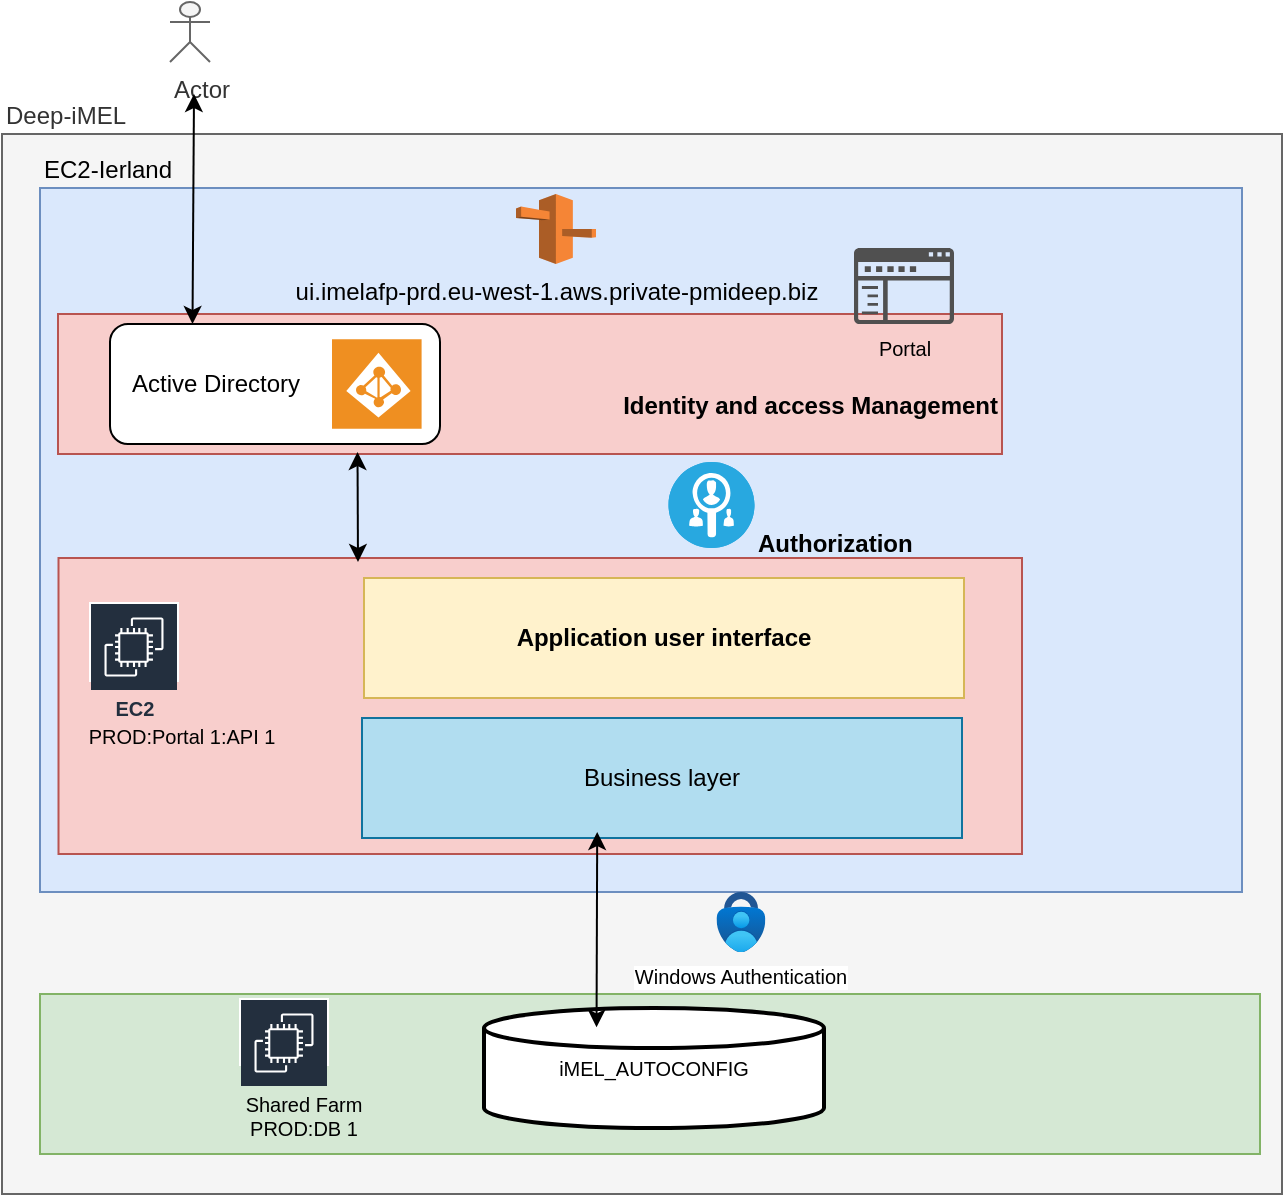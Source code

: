 <mxfile version="24.5.4" type="github">
  <diagram name="Page-1" id="-nh_xPQQfHSRBBNR71u0">
    <mxGraphModel dx="1101" dy="1731" grid="1" gridSize="10" guides="1" tooltips="1" connect="1" arrows="1" fold="1" page="1" pageScale="1" pageWidth="850" pageHeight="1100" background="#ffffff" math="0" shadow="0">
      <root>
        <mxCell id="0" />
        <mxCell id="1" parent="0" />
        <mxCell id="ouPOXtf0R_BEf44Ss9Ox-1" value="Deep-iMEL" style="rounded=0;whiteSpace=wrap;html=1;fillColor=#f5f5f5;fontColor=#333333;strokeColor=#666666;align=left;imageVerticalAlign=top;labelPosition=center;verticalLabelPosition=top;verticalAlign=bottom;" parent="1" vertex="1">
          <mxGeometry x="30" y="-150" width="640" height="530" as="geometry" />
        </mxCell>
        <mxCell id="ouPOXtf0R_BEf44Ss9Ox-2" value="EC2-Ierland" style="rounded=0;whiteSpace=wrap;html=1;strokeColor=#6c8ebf;align=left;verticalAlign=bottom;fontFamily=Helvetica;fontSize=12;fillColor=#dae8fc;labelPosition=center;verticalLabelPosition=top;" parent="1" vertex="1">
          <mxGeometry x="49" y="-123" width="601" height="352" as="geometry" />
        </mxCell>
        <mxCell id="ouPOXtf0R_BEf44Ss9Ox-3" value="Actor" style="shape=umlActor;verticalLabelPosition=bottom;verticalAlign=top;html=1;outlineConnect=0;rounded=1;strokeColor=#666666;align=left;fontFamily=Helvetica;fontSize=12;fontColor=#333333;fillColor=#f5f5f5;" parent="1" vertex="1">
          <mxGeometry x="114" y="-216" width="20" height="30" as="geometry" />
        </mxCell>
        <mxCell id="ouPOXtf0R_BEf44Ss9Ox-4" value="&lt;div&gt;Identity and access Management&lt;/div&gt;&lt;div&gt;&lt;br&gt;&lt;/div&gt;" style="rounded=0;whiteSpace=wrap;html=1;strokeColor=#b85450;align=right;verticalAlign=bottom;fontFamily=Helvetica;fontSize=12;fillColor=#f8cecc;fontStyle=1;labelPosition=center;verticalLabelPosition=middle;" parent="1" vertex="1">
          <mxGeometry x="58" y="-60" width="472" height="70" as="geometry" />
        </mxCell>
        <mxCell id="ouPOXtf0R_BEf44Ss9Ox-7" value="" style="rounded=1;whiteSpace=wrap;html=1;align=left;verticalAlign=middle;fontFamily=Helvetica;fontSize=12;" parent="1" vertex="1">
          <mxGeometry x="84" y="-55" width="165" height="60" as="geometry" />
        </mxCell>
        <mxCell id="ouPOXtf0R_BEf44Ss9Ox-6" value="" style="shadow=0;dashed=0;html=1;strokeColor=none;fillColor=#EF8F21;labelPosition=center;verticalLabelPosition=bottom;verticalAlign=top;align=center;outlineConnect=0;shape=mxgraph.veeam.active_directory;rounded=1;fontFamily=Helvetica;fontSize=12;fontColor=#333333;" parent="1" vertex="1">
          <mxGeometry x="195" y="-47.4" width="44.8" height="44.8" as="geometry" />
        </mxCell>
        <mxCell id="ouPOXtf0R_BEf44Ss9Ox-8" value="&lt;span style=&quot;color: rgb(0, 0, 0); font-size: 12px; text-wrap: nowrap;&quot;&gt;Active Directory&lt;/span&gt;" style="strokeWidth=1;shadow=0;dashed=0;align=center;html=1;shape=mxgraph.mockup.text.textBox;align=left;fontSize=17;spacingLeft=4;spacingTop=-3;whiteSpace=wrap;mainText=;rounded=1;verticalAlign=middle;fontFamily=Helvetica;strokeColor=#FFFFFF;" parent="1" vertex="1">
          <mxGeometry x="88.5" y="-40" width="97.5" height="30" as="geometry" />
        </mxCell>
        <mxCell id="5-6kPBd7d1gziYA4j6xH-2" value="ui.imelafp-prd.eu-west-1.aws.private-pmideep.biz" style="outlineConnect=0;dashed=0;verticalLabelPosition=bottom;verticalAlign=top;align=center;html=1;shape=mxgraph.aws3.route_53;fillColor=#F58536;gradientColor=none;" parent="1" vertex="1">
          <mxGeometry x="287" y="-120" width="40" height="35" as="geometry" />
        </mxCell>
        <mxCell id="5-6kPBd7d1gziYA4j6xH-3" value="Portal" style="sketch=0;pointerEvents=1;shadow=0;dashed=0;html=1;strokeColor=none;labelPosition=center;verticalLabelPosition=bottom;verticalAlign=top;align=center;fillColor=#505050;shape=mxgraph.mscae.intune.company_portal;fontSize=10;" parent="1" vertex="1">
          <mxGeometry x="456" y="-93" width="50" height="38" as="geometry" />
        </mxCell>
        <mxCell id="5-6kPBd7d1gziYA4j6xH-4" value="" style="rounded=0;whiteSpace=wrap;html=1;fillColor=#f8cecc;strokeColor=#b85450;glass=0;shadow=0;" parent="1" vertex="1">
          <mxGeometry x="58.25" y="62" width="481.75" height="148" as="geometry" />
        </mxCell>
        <mxCell id="5-6kPBd7d1gziYA4j6xH-5" value="EC2" style="sketch=0;outlineConnect=0;fontColor=#232F3E;gradientColor=none;strokeColor=#ffffff;fillColor=#232F3E;dashed=0;verticalLabelPosition=bottom;verticalAlign=top;align=center;html=1;whiteSpace=wrap;fontSize=10;fontStyle=1;spacing=3;shape=mxgraph.aws4.productIcon;prIcon=mxgraph.aws4.ec2;labelPosition=center;" parent="1" vertex="1">
          <mxGeometry x="73.5" y="84" width="45" height="40" as="geometry" />
        </mxCell>
        <mxCell id="5-6kPBd7d1gziYA4j6xH-6" value="Authorization" style="text;html=1;align=left;verticalAlign=middle;whiteSpace=wrap;rounded=0;fontStyle=1" parent="1" vertex="1">
          <mxGeometry x="406.25" y="50" width="88.75" height="10" as="geometry" />
        </mxCell>
        <mxCell id="5-6kPBd7d1gziYA4j6xH-7" value="" style="fillColor=#28A8E0;verticalLabelPosition=bottom;sketch=0;html=1;strokeColor=#ffffff;verticalAlign=top;align=center;points=[[0.145,0.145,0],[0.5,0,0],[0.855,0.145,0],[1,0.5,0],[0.855,0.855,0],[0.5,1,0],[0.145,0.855,0],[0,0.5,0]];pointerEvents=1;shape=mxgraph.cisco_safe.compositeIcon;bgIcon=ellipse;resIcon=mxgraph.cisco_safe.capability.identity_authorization_alt;fontSize=10;" parent="1" vertex="1">
          <mxGeometry x="363.25" y="14" width="43" height="43" as="geometry" />
        </mxCell>
        <mxCell id="5-6kPBd7d1gziYA4j6xH-8" value="PROD:Portal 1:API 1" style="text;html=1;align=center;verticalAlign=middle;whiteSpace=wrap;rounded=0;fontSize=10;" parent="1" vertex="1">
          <mxGeometry x="55.5" y="146" width="127.5" height="10" as="geometry" />
        </mxCell>
        <mxCell id="5-6kPBd7d1gziYA4j6xH-9" value="&lt;b&gt;Application user interface&lt;/b&gt;" style="rounded=0;whiteSpace=wrap;html=1;fillColor=#fff2cc;strokeColor=#d6b656;" parent="1" vertex="1">
          <mxGeometry x="211" y="72" width="300" height="60" as="geometry" />
        </mxCell>
        <mxCell id="5-6kPBd7d1gziYA4j6xH-11" value="Business layer" style="rounded=0;whiteSpace=wrap;html=1;fillColor=#b1ddf0;strokeColor=#10739e;" parent="1" vertex="1">
          <mxGeometry x="210" y="142" width="300" height="60" as="geometry" />
        </mxCell>
        <mxCell id="5-6kPBd7d1gziYA4j6xH-12" value="" style="rounded=0;whiteSpace=wrap;html=1;fillColor=#d5e8d4;strokeColor=#82b366;" parent="1" vertex="1">
          <mxGeometry x="49" y="280" width="610" height="80" as="geometry" />
        </mxCell>
        <mxCell id="5-6kPBd7d1gziYA4j6xH-13" value="iMEL_AUTOCONFIG" style="strokeWidth=2;html=1;shape=mxgraph.flowchart.database;whiteSpace=wrap;fontSize=10;" parent="1" vertex="1">
          <mxGeometry x="271" y="287" width="170" height="60" as="geometry" />
        </mxCell>
        <mxCell id="5-6kPBd7d1gziYA4j6xH-14" value="" style="sketch=0;outlineConnect=0;fontColor=#232F3E;gradientColor=none;strokeColor=#ffffff;fillColor=#232F3E;dashed=0;verticalLabelPosition=bottom;verticalAlign=top;align=center;html=1;whiteSpace=wrap;fontSize=10;fontStyle=1;spacing=3;shape=mxgraph.aws4.productIcon;prIcon=mxgraph.aws4.ec2;labelPosition=center;" parent="1" vertex="1">
          <mxGeometry x="148.5" y="282" width="45" height="34" as="geometry" />
        </mxCell>
        <mxCell id="5-6kPBd7d1gziYA4j6xH-15" value="Shared Farm&lt;br&gt;PROD:DB 1" style="text;html=1;align=center;verticalAlign=middle;whiteSpace=wrap;rounded=0;fontSize=10;" parent="1" vertex="1">
          <mxGeometry x="116.5" y="336" width="127.5" height="10" as="geometry" />
        </mxCell>
        <mxCell id="5-6kPBd7d1gziYA4j6xH-17" value="Windows Authentication" style="image;aspect=fixed;html=1;points=[];align=center;fontSize=10;image=img/lib/azure2/security/Multifactor_Authentication.svg;" parent="1" vertex="1">
          <mxGeometry x="387.25" y="229" width="24.44" height="30" as="geometry" />
        </mxCell>
        <mxCell id="WgAo1OGEVj2QGdzXtbN3-1" value="" style="endArrow=classic;startArrow=classic;html=1;rounded=0;exitX=0.331;exitY=0.161;exitDx=0;exitDy=0;exitPerimeter=0;entryX=0.392;entryY=0.95;entryDx=0;entryDy=0;entryPerimeter=0;" edge="1" parent="1" source="5-6kPBd7d1gziYA4j6xH-13" target="5-6kPBd7d1gziYA4j6xH-11">
          <mxGeometry width="50" height="50" relative="1" as="geometry">
            <mxPoint x="320" y="270" as="sourcePoint" />
            <mxPoint x="370" y="220" as="targetPoint" />
          </mxGeometry>
        </mxCell>
        <mxCell id="WgAo1OGEVj2QGdzXtbN3-2" value="" style="endArrow=classic;startArrow=classic;html=1;rounded=0;exitX=0.25;exitY=0;exitDx=0;exitDy=0;" edge="1" parent="1" source="ouPOXtf0R_BEf44Ss9Ox-7">
          <mxGeometry width="50" height="50" relative="1" as="geometry">
            <mxPoint x="400" y="150" as="sourcePoint" />
            <mxPoint x="126" y="-170" as="targetPoint" />
          </mxGeometry>
        </mxCell>
        <mxCell id="WgAo1OGEVj2QGdzXtbN3-5" value="" style="endArrow=classic;startArrow=classic;html=1;rounded=0;entryX=0.75;entryY=1;entryDx=0;entryDy=0;" edge="1" parent="1">
          <mxGeometry width="50" height="50" relative="1" as="geometry">
            <mxPoint x="208" y="64" as="sourcePoint" />
            <mxPoint x="207.75" y="9" as="targetPoint" />
          </mxGeometry>
        </mxCell>
      </root>
    </mxGraphModel>
  </diagram>
</mxfile>
